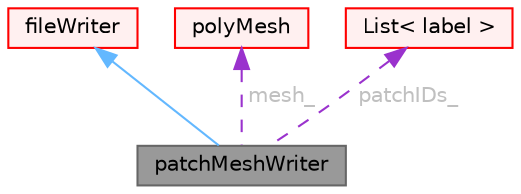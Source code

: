 digraph "patchMeshWriter"
{
 // LATEX_PDF_SIZE
  bgcolor="transparent";
  edge [fontname=Helvetica,fontsize=10,labelfontname=Helvetica,labelfontsize=10];
  node [fontname=Helvetica,fontsize=10,shape=box,height=0.2,width=0.4];
  Node1 [id="Node000001",label="patchMeshWriter",height=0.2,width=0.4,color="gray40", fillcolor="grey60", style="filled", fontcolor="black",tooltip="Write OpenFOAM patches and patch fields in VTP or legacy vtk format."];
  Node2 -> Node1 [id="edge1_Node000001_Node000002",dir="back",color="steelblue1",style="solid",tooltip=" "];
  Node2 [id="Node000002",label="fileWriter",height=0.2,width=0.4,color="red", fillcolor="#FFF0F0", style="filled",URL="$classFoam_1_1vtk_1_1fileWriter.html",tooltip="Base class for VTK output writers that handle geometry and fields (eg, vtp, vtu data)...."];
  Node11 -> Node1 [id="edge2_Node000001_Node000011",dir="back",color="darkorchid3",style="dashed",tooltip=" ",label=" mesh_",fontcolor="grey" ];
  Node11 [id="Node000011",label="polyMesh",height=0.2,width=0.4,color="red", fillcolor="#FFF0F0", style="filled",URL="$classFoam_1_1polyMesh.html",tooltip="Mesh consisting of general polyhedral cells."];
  Node22 -> Node1 [id="edge3_Node000001_Node000022",dir="back",color="darkorchid3",style="dashed",tooltip=" ",label=" patchIDs_",fontcolor="grey" ];
  Node22 [id="Node000022",label="List\< label \>",height=0.2,width=0.4,color="red", fillcolor="#FFF0F0", style="filled",URL="$classFoam_1_1List.html",tooltip=" "];
}
